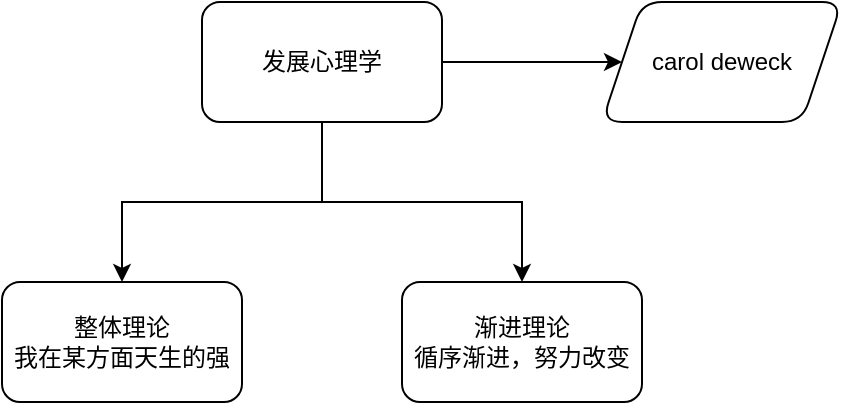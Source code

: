 <mxfile version="24.4.0" type="github">
  <diagram name="第 1 页" id="TATAiCgg2CaJk-kYhXV-">
    <mxGraphModel dx="996" dy="553" grid="1" gridSize="10" guides="1" tooltips="1" connect="1" arrows="1" fold="1" page="1" pageScale="1" pageWidth="827" pageHeight="1169" math="0" shadow="0">
      <root>
        <mxCell id="0" />
        <mxCell id="1" parent="0" />
        <mxCell id="2wzVpwlRZ73ruGz2P2Kd-5" value="" style="edgeStyle=orthogonalEdgeStyle;rounded=0;orthogonalLoop=1;jettySize=auto;html=1;" edge="1" parent="1" source="2wzVpwlRZ73ruGz2P2Kd-1" target="2wzVpwlRZ73ruGz2P2Kd-4">
          <mxGeometry relative="1" as="geometry" />
        </mxCell>
        <mxCell id="2wzVpwlRZ73ruGz2P2Kd-7" value="" style="edgeStyle=orthogonalEdgeStyle;rounded=0;orthogonalLoop=1;jettySize=auto;html=1;" edge="1" parent="1" source="2wzVpwlRZ73ruGz2P2Kd-1" target="2wzVpwlRZ73ruGz2P2Kd-6">
          <mxGeometry relative="1" as="geometry" />
        </mxCell>
        <mxCell id="2wzVpwlRZ73ruGz2P2Kd-9" style="edgeStyle=orthogonalEdgeStyle;rounded=0;orthogonalLoop=1;jettySize=auto;html=1;entryX=0.5;entryY=0;entryDx=0;entryDy=0;" edge="1" parent="1" source="2wzVpwlRZ73ruGz2P2Kd-1" target="2wzVpwlRZ73ruGz2P2Kd-8">
          <mxGeometry relative="1" as="geometry" />
        </mxCell>
        <mxCell id="2wzVpwlRZ73ruGz2P2Kd-1" value="发展心理学" style="rounded=1;whiteSpace=wrap;html=1;" vertex="1" parent="1">
          <mxGeometry x="260" y="120" width="120" height="60" as="geometry" />
        </mxCell>
        <mxCell id="2wzVpwlRZ73ruGz2P2Kd-4" value="carol deweck" style="shape=parallelogram;perimeter=parallelogramPerimeter;whiteSpace=wrap;html=1;fixedSize=1;rounded=1;" vertex="1" parent="1">
          <mxGeometry x="460" y="120" width="120" height="60" as="geometry" />
        </mxCell>
        <mxCell id="2wzVpwlRZ73ruGz2P2Kd-6" value="整体理论&lt;div&gt;我在某方面天生的强&lt;/div&gt;" style="whiteSpace=wrap;html=1;rounded=1;" vertex="1" parent="1">
          <mxGeometry x="160" y="260" width="120" height="60" as="geometry" />
        </mxCell>
        <mxCell id="2wzVpwlRZ73ruGz2P2Kd-8" value="渐进理论&lt;div&gt;循序渐进，努力改变&lt;/div&gt;" style="whiteSpace=wrap;html=1;rounded=1;" vertex="1" parent="1">
          <mxGeometry x="360" y="260" width="120" height="60" as="geometry" />
        </mxCell>
      </root>
    </mxGraphModel>
  </diagram>
</mxfile>
